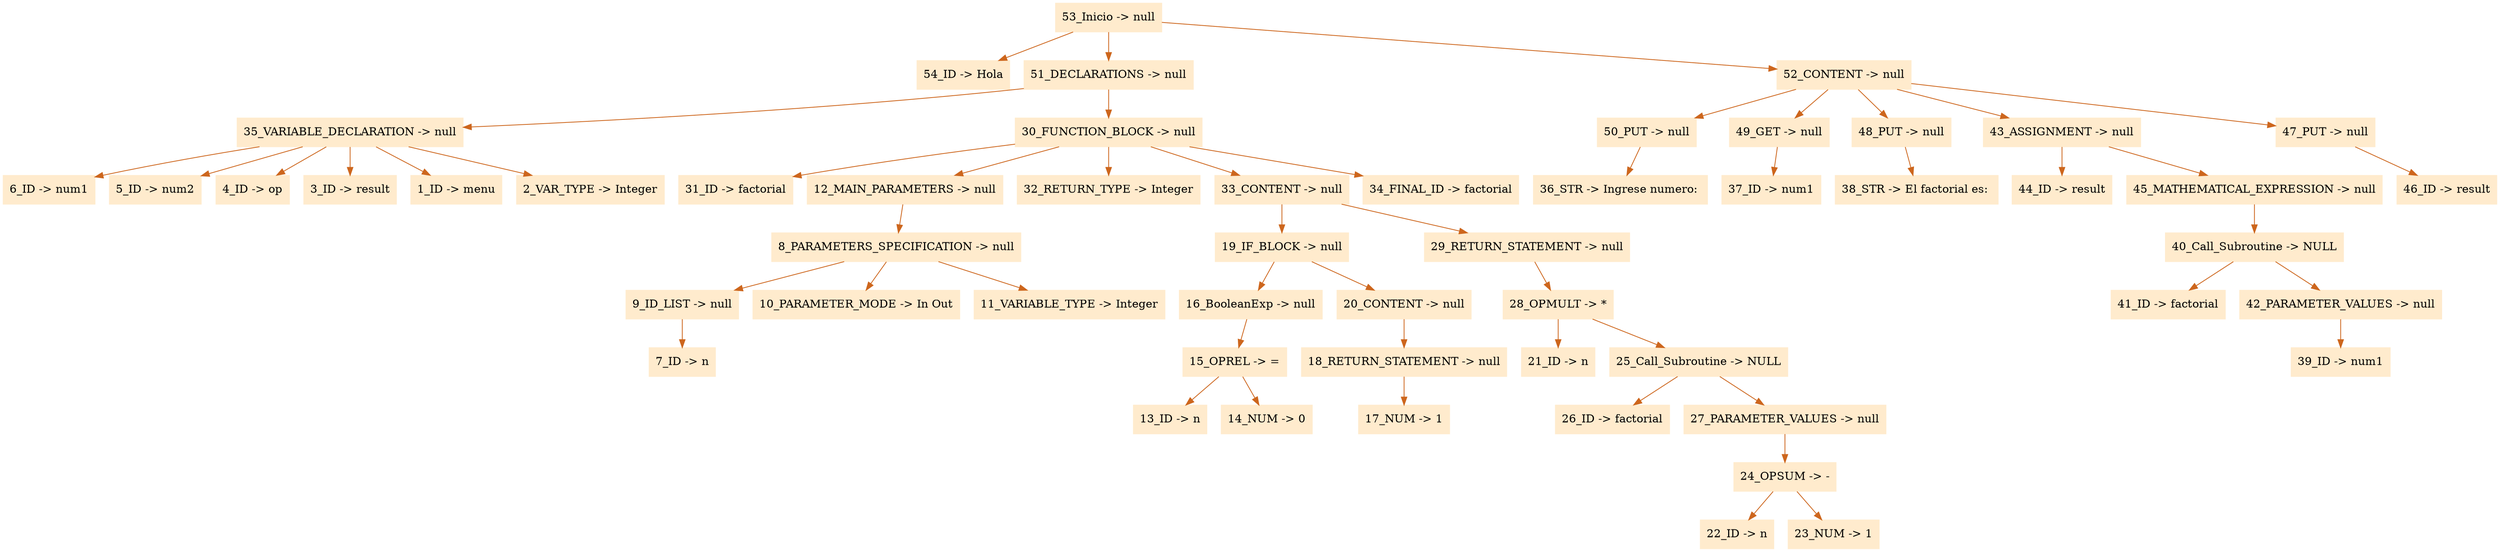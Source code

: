 digraph G {node[shape=box, style=filled, color=blanchedalmond]; edge[color=chocolate3];rankdir=UD 

"53_Inicio -> null"->"54_ID -> Hola"
"53_Inicio -> null"->"51_DECLARATIONS -> null"
"51_DECLARATIONS -> null"->"35_VARIABLE_DECLARATION -> null"
"35_VARIABLE_DECLARATION -> null"->"6_ID -> num1"
"35_VARIABLE_DECLARATION -> null"->"5_ID -> num2"
"35_VARIABLE_DECLARATION -> null"->"4_ID -> op"
"35_VARIABLE_DECLARATION -> null"->"3_ID -> result"
"35_VARIABLE_DECLARATION -> null"->"1_ID -> menu"
"35_VARIABLE_DECLARATION -> null"->"2_VAR_TYPE -> Integer"
"51_DECLARATIONS -> null"->"30_FUNCTION_BLOCK -> null"
"30_FUNCTION_BLOCK -> null"->"31_ID -> factorial"
"30_FUNCTION_BLOCK -> null"->"12_MAIN_PARAMETERS -> null"
"12_MAIN_PARAMETERS -> null"->"8_PARAMETERS_SPECIFICATION -> null"
"8_PARAMETERS_SPECIFICATION -> null"->"9_ID_LIST -> null"
"9_ID_LIST -> null"->"7_ID -> n"
"8_PARAMETERS_SPECIFICATION -> null"->"10_PARAMETER_MODE -> In Out"
"8_PARAMETERS_SPECIFICATION -> null"->"11_VARIABLE_TYPE -> Integer"
"30_FUNCTION_BLOCK -> null"->"32_RETURN_TYPE -> Integer"
"30_FUNCTION_BLOCK -> null"->"33_CONTENT -> null"
"33_CONTENT -> null"->"19_IF_BLOCK -> null"
"19_IF_BLOCK -> null"->"16_BooleanExp -> null"
"16_BooleanExp -> null"->"15_OPREL -> ="
"15_OPREL -> ="->"13_ID -> n"
"15_OPREL -> ="->"14_NUM -> 0"
"19_IF_BLOCK -> null"->"20_CONTENT -> null"
"20_CONTENT -> null"->"18_RETURN_STATEMENT -> null"
"18_RETURN_STATEMENT -> null"->"17_NUM -> 1"
"33_CONTENT -> null"->"29_RETURN_STATEMENT -> null"
"29_RETURN_STATEMENT -> null"->"28_OPMULT -> *"
"28_OPMULT -> *"->"21_ID -> n"
"28_OPMULT -> *"->"25_Call_Subroutine -> NULL"
"25_Call_Subroutine -> NULL"->"26_ID -> factorial"
"25_Call_Subroutine -> NULL"->"27_PARAMETER_VALUES -> null"
"27_PARAMETER_VALUES -> null"->"24_OPSUM -> -"
"24_OPSUM -> -"->"22_ID -> n"
"24_OPSUM -> -"->"23_NUM -> 1"
"30_FUNCTION_BLOCK -> null"->"34_FINAL_ID -> factorial"
"53_Inicio -> null"->"52_CONTENT -> null"
"52_CONTENT -> null"->"50_PUT -> null"
"50_PUT -> null"->"36_STR -> Ingrese numero: "
"52_CONTENT -> null"->"49_GET -> null"
"49_GET -> null"->"37_ID -> num1"
"52_CONTENT -> null"->"48_PUT -> null"
"48_PUT -> null"->"38_STR -> El factorial es: "
"52_CONTENT -> null"->"43_ASSIGNMENT -> null"
"43_ASSIGNMENT -> null"->"44_ID -> result"
"43_ASSIGNMENT -> null"->"45_MATHEMATICAL_EXPRESSION -> null"
"45_MATHEMATICAL_EXPRESSION -> null"->"40_Call_Subroutine -> NULL"
"40_Call_Subroutine -> NULL"->"41_ID -> factorial"
"40_Call_Subroutine -> NULL"->"42_PARAMETER_VALUES -> null"
"42_PARAMETER_VALUES -> null"->"39_ID -> num1"
"52_CONTENT -> null"->"47_PUT -> null"
"47_PUT -> null"->"46_ID -> result"


}

